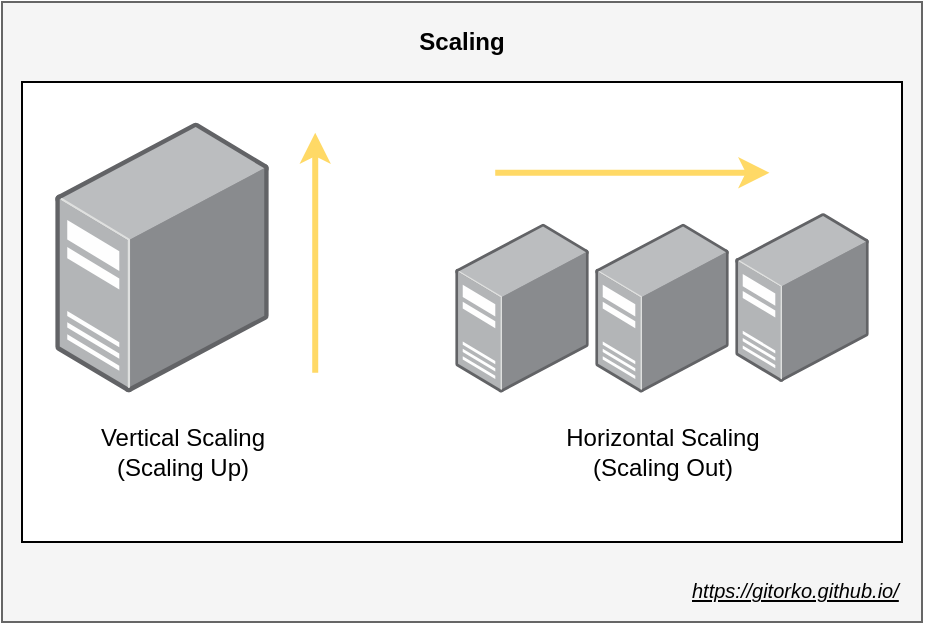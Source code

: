 <mxfile version="12.6.5" type="device"><diagram id="INx8kE36jXZ8ziMhWBOq" name="Page-1"><mxGraphModel dx="1106" dy="852" grid="1" gridSize="10" guides="1" tooltips="1" connect="1" arrows="1" fold="1" page="1" pageScale="1" pageWidth="500" pageHeight="1200" math="0" shadow="0"><root><mxCell id="0"/><mxCell id="1" parent="0"/><mxCell id="fA81ZOtpryoIg68HUYLf-1" value="" style="rounded=0;whiteSpace=wrap;html=1;fillColor=#f5f5f5;strokeColor=#666666;fontColor=#333333;" vertex="1" parent="1"><mxGeometry x="20" y="30" width="460" height="310" as="geometry"/></mxCell><mxCell id="gLNrLPPnVhUard7DKCcm-9" value="&lt;b&gt;&lt;br&gt;&lt;/b&gt;" style="rounded=0;whiteSpace=wrap;html=1;" parent="1" vertex="1"><mxGeometry x="30" y="70" width="440" height="230" as="geometry"/></mxCell><mxCell id="gLNrLPPnVhUard7DKCcm-1" value="" style="points=[];aspect=fixed;html=1;align=center;shadow=0;dashed=0;image;image=img/lib/allied_telesis/computer_and_terminals/Server_Desktop.svg;" parent="1" vertex="1"><mxGeometry x="46.61" y="90" width="106.78" height="135.35" as="geometry"/></mxCell><mxCell id="gLNrLPPnVhUard7DKCcm-2" value="" style="endArrow=classic;html=1;strokeWidth=3;strokeColor=#FFD966;" parent="1" edge="1"><mxGeometry width="50" height="50" relative="1" as="geometry"><mxPoint x="176.61" y="215.35" as="sourcePoint"/><mxPoint x="176.61" y="95.35" as="targetPoint"/></mxGeometry></mxCell><mxCell id="gLNrLPPnVhUard7DKCcm-3" value="Vertical Scaling (Scaling Up)" style="text;html=1;strokeColor=none;fillColor=none;align=center;verticalAlign=middle;whiteSpace=wrap;rounded=0;" parent="1" vertex="1"><mxGeometry x="61.5" y="245.35" width="97" height="20" as="geometry"/></mxCell><mxCell id="gLNrLPPnVhUard7DKCcm-4" value="" style="points=[];aspect=fixed;html=1;align=center;shadow=0;dashed=0;image;image=img/lib/allied_telesis/computer_and_terminals/Server_Desktop.svg;" parent="1" vertex="1"><mxGeometry x="246.61" y="140.7" width="66.78" height="84.65" as="geometry"/></mxCell><mxCell id="gLNrLPPnVhUard7DKCcm-5" value="" style="points=[];aspect=fixed;html=1;align=center;shadow=0;dashed=0;image;image=img/lib/allied_telesis/computer_and_terminals/Server_Desktop.svg;" parent="1" vertex="1"><mxGeometry x="316.61" y="140.7" width="66.78" height="84.65" as="geometry"/></mxCell><mxCell id="gLNrLPPnVhUard7DKCcm-6" value="" style="points=[];aspect=fixed;html=1;align=center;shadow=0;dashed=0;image;image=img/lib/allied_telesis/computer_and_terminals/Server_Desktop.svg;" parent="1" vertex="1"><mxGeometry x="386.61" y="135.35" width="66.78" height="84.65" as="geometry"/></mxCell><mxCell id="gLNrLPPnVhUard7DKCcm-7" value="" style="endArrow=classic;html=1;strokeWidth=3;strokeColor=#FFD966;" parent="1" edge="1"><mxGeometry width="50" height="50" relative="1" as="geometry"><mxPoint x="266.61" y="115.35" as="sourcePoint"/><mxPoint x="403.72" y="115.35" as="targetPoint"/></mxGeometry></mxCell><mxCell id="gLNrLPPnVhUard7DKCcm-8" value="Horizontal Scaling&lt;br&gt;(Scaling Out)" style="text;html=1;strokeColor=none;fillColor=none;align=center;verticalAlign=middle;whiteSpace=wrap;rounded=0;" parent="1" vertex="1"><mxGeometry x="251.7" y="245.35" width="196.61" height="20" as="geometry"/></mxCell><UserObject label="&lt;i&gt;&lt;font style=&quot;font-size: 10px&quot;&gt;&lt;u&gt;https://gitorko.github.io/&lt;/u&gt;&lt;/font&gt;&lt;/i&gt;" link="https://gitorko.github.io/" id="gLNrLPPnVhUard7DKCcm-10"><mxCell style="text;html=1;" parent="1" vertex="1"><mxGeometry x="362.5" y="310" width="115" height="30" as="geometry"/></mxCell></UserObject><mxCell id="fA81ZOtpryoIg68HUYLf-2" value="Scaling" style="text;html=1;strokeColor=none;fillColor=none;align=center;verticalAlign=middle;whiteSpace=wrap;rounded=0;fontStyle=1" vertex="1" parent="1"><mxGeometry x="230" y="40" width="40" height="20" as="geometry"/></mxCell></root></mxGraphModel></diagram></mxfile>